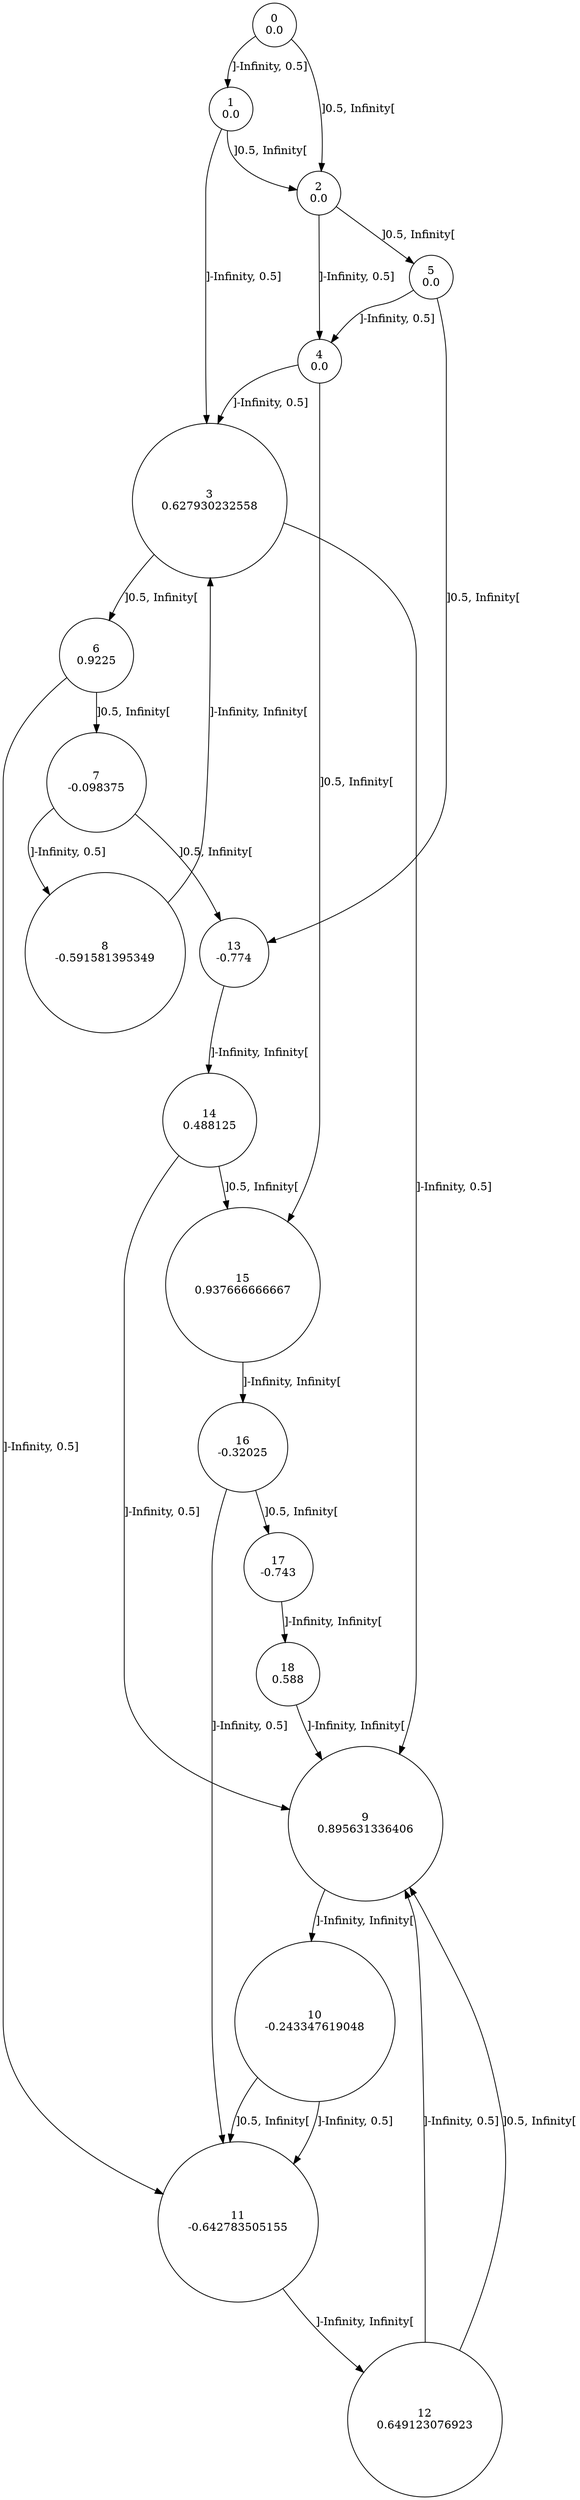digraph a {
0 [shape=circle, label="0\n0.0"];
	0 -> 1 [label="]-Infinity, 0.5]"];
	0 -> 2 [label="]0.5, Infinity["];
1 [shape=circle, label="1\n0.0"];
	1 -> 3 [label="]-Infinity, 0.5]"];
	1 -> 2 [label="]0.5, Infinity["];
2 [shape=circle, label="2\n0.0"];
	2 -> 4 [label="]-Infinity, 0.5]"];
	2 -> 5 [label="]0.5, Infinity["];
3 [shape=circle, label="3\n0.627930232558"];
	3 -> 9 [label="]-Infinity, 0.5]"];
	3 -> 6 [label="]0.5, Infinity["];
4 [shape=circle, label="4\n0.0"];
	4 -> 3 [label="]-Infinity, 0.5]"];
	4 -> 15 [label="]0.5, Infinity["];
5 [shape=circle, label="5\n0.0"];
	5 -> 4 [label="]-Infinity, 0.5]"];
	5 -> 13 [label="]0.5, Infinity["];
6 [shape=circle, label="6\n0.9225"];
	6 -> 11 [label="]-Infinity, 0.5]"];
	6 -> 7 [label="]0.5, Infinity["];
7 [shape=circle, label="7\n-0.098375"];
	7 -> 8 [label="]-Infinity, 0.5]"];
	7 -> 13 [label="]0.5, Infinity["];
8 [shape=circle, label="8\n-0.591581395349"];
	8 -> 3 [label="]-Infinity, Infinity["];
9 [shape=circle, label="9\n0.895631336406"];
	9 -> 10 [label="]-Infinity, Infinity["];
10 [shape=circle, label="10\n-0.243347619048"];
	10 -> 11 [label="]-Infinity, 0.5]"];
	10 -> 11 [label="]0.5, Infinity["];
11 [shape=circle, label="11\n-0.642783505155"];
	11 -> 12 [label="]-Infinity, Infinity["];
12 [shape=circle, label="12\n0.649123076923"];
	12 -> 9 [label="]-Infinity, 0.5]"];
	12 -> 9 [label="]0.5, Infinity["];
13 [shape=circle, label="13\n-0.774"];
	13 -> 14 [label="]-Infinity, Infinity["];
14 [shape=circle, label="14\n0.488125"];
	14 -> 9 [label="]-Infinity, 0.5]"];
	14 -> 15 [label="]0.5, Infinity["];
15 [shape=circle, label="15\n0.937666666667"];
	15 -> 16 [label="]-Infinity, Infinity["];
16 [shape=circle, label="16\n-0.32025"];
	16 -> 11 [label="]-Infinity, 0.5]"];
	16 -> 17 [label="]0.5, Infinity["];
17 [shape=circle, label="17\n-0.743"];
	17 -> 18 [label="]-Infinity, Infinity["];
18 [shape=circle, label="18\n0.588"];
	18 -> 9 [label="]-Infinity, Infinity["];
}